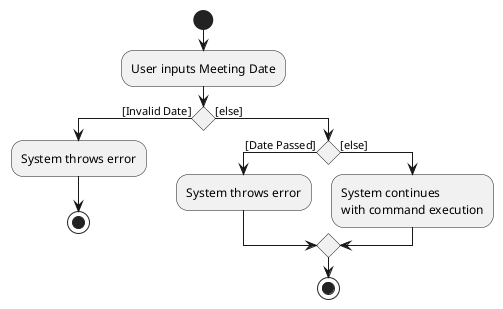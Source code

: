 @startuml
'https://plantuml.com/activity-diagram-beta

start
:User inputs Meeting Date;
if () then ([Invalid Date])
    :System throws error;
    stop
else ([else])
    if () then ([Date Passed])
        :System throws error;
    else ([else])
            :System continues
            with command execution;
endif

stop

@enduml

